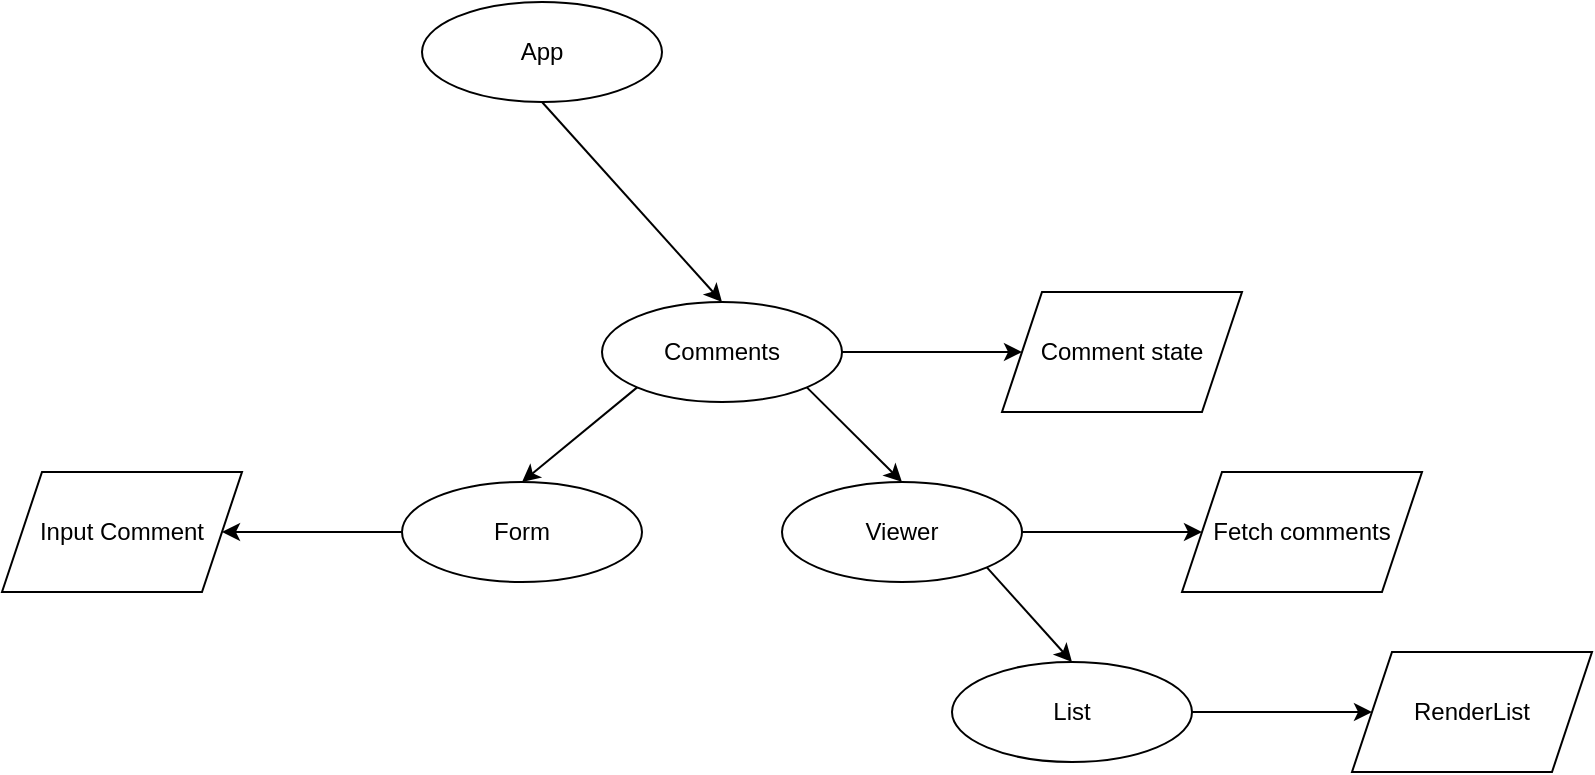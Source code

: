 <mxfile>
    <diagram id="sgj0kpuaUJmwxGXpL22e" name="Page-1">
        <mxGraphModel dx="1555" dy="1516" grid="1" gridSize="10" guides="1" tooltips="1" connect="1" arrows="1" fold="1" page="1" pageScale="1" pageWidth="850" pageHeight="1100" math="0" shadow="0">
            <root>
                <mxCell id="0"/>
                <mxCell id="1" parent="0"/>
                <mxCell id="12" style="edgeStyle=none;html=1;exitX=0;exitY=1;exitDx=0;exitDy=0;entryX=0.5;entryY=0;entryDx=0;entryDy=0;" edge="1" parent="1" source="2" target="4">
                    <mxGeometry relative="1" as="geometry"/>
                </mxCell>
                <mxCell id="13" style="edgeStyle=none;html=1;exitX=1;exitY=1;exitDx=0;exitDy=0;entryX=0.5;entryY=0;entryDx=0;entryDy=0;" edge="1" parent="1" source="2" target="3">
                    <mxGeometry relative="1" as="geometry"/>
                </mxCell>
                <mxCell id="17" value="" style="edgeStyle=none;html=1;" edge="1" parent="1" source="2" target="16">
                    <mxGeometry relative="1" as="geometry"/>
                </mxCell>
                <mxCell id="2" value="Comments" style="ellipse;whiteSpace=wrap;html=1;" vertex="1" parent="1">
                    <mxGeometry x="190" y="40" width="120" height="50" as="geometry"/>
                </mxCell>
                <mxCell id="15" style="edgeStyle=none;html=1;exitX=1;exitY=1;exitDx=0;exitDy=0;entryX=0.5;entryY=0;entryDx=0;entryDy=0;" edge="1" parent="1" source="3" target="5">
                    <mxGeometry relative="1" as="geometry"/>
                </mxCell>
                <mxCell id="23" value="" style="edgeStyle=none;html=1;" edge="1" parent="1" source="3" target="22">
                    <mxGeometry relative="1" as="geometry"/>
                </mxCell>
                <mxCell id="3" value="Viewer" style="ellipse;whiteSpace=wrap;html=1;" vertex="1" parent="1">
                    <mxGeometry x="280" y="130" width="120" height="50" as="geometry"/>
                </mxCell>
                <mxCell id="25" value="" style="edgeStyle=none;html=1;" edge="1" parent="1" source="4" target="24">
                    <mxGeometry relative="1" as="geometry"/>
                </mxCell>
                <mxCell id="4" value="Form" style="ellipse;whiteSpace=wrap;html=1;" vertex="1" parent="1">
                    <mxGeometry x="90" y="130" width="120" height="50" as="geometry"/>
                </mxCell>
                <mxCell id="21" value="" style="edgeStyle=none;html=1;" edge="1" parent="1" source="5" target="20">
                    <mxGeometry relative="1" as="geometry"/>
                </mxCell>
                <mxCell id="5" value="List" style="ellipse;whiteSpace=wrap;html=1;" vertex="1" parent="1">
                    <mxGeometry x="365" y="220" width="120" height="50" as="geometry"/>
                </mxCell>
                <mxCell id="16" value="Comment state" style="shape=parallelogram;perimeter=parallelogramPerimeter;whiteSpace=wrap;html=1;fixedSize=1;" vertex="1" parent="1">
                    <mxGeometry x="390" y="35" width="120" height="60" as="geometry"/>
                </mxCell>
                <mxCell id="19" style="edgeStyle=none;html=1;exitX=0.5;exitY=1;exitDx=0;exitDy=0;entryX=0.5;entryY=0;entryDx=0;entryDy=0;" edge="1" parent="1" source="18" target="2">
                    <mxGeometry relative="1" as="geometry"/>
                </mxCell>
                <mxCell id="18" value="App" style="ellipse;whiteSpace=wrap;html=1;" vertex="1" parent="1">
                    <mxGeometry x="100" y="-110" width="120" height="50" as="geometry"/>
                </mxCell>
                <mxCell id="20" value="RenderList" style="shape=parallelogram;perimeter=parallelogramPerimeter;whiteSpace=wrap;html=1;fixedSize=1;" vertex="1" parent="1">
                    <mxGeometry x="565" y="215" width="120" height="60" as="geometry"/>
                </mxCell>
                <mxCell id="22" value="Fetch comments" style="shape=parallelogram;perimeter=parallelogramPerimeter;whiteSpace=wrap;html=1;fixedSize=1;" vertex="1" parent="1">
                    <mxGeometry x="480" y="125" width="120" height="60" as="geometry"/>
                </mxCell>
                <mxCell id="24" value="Input Comment" style="shape=parallelogram;perimeter=parallelogramPerimeter;whiteSpace=wrap;html=1;fixedSize=1;" vertex="1" parent="1">
                    <mxGeometry x="-110" y="125" width="120" height="60" as="geometry"/>
                </mxCell>
            </root>
        </mxGraphModel>
    </diagram>
</mxfile>